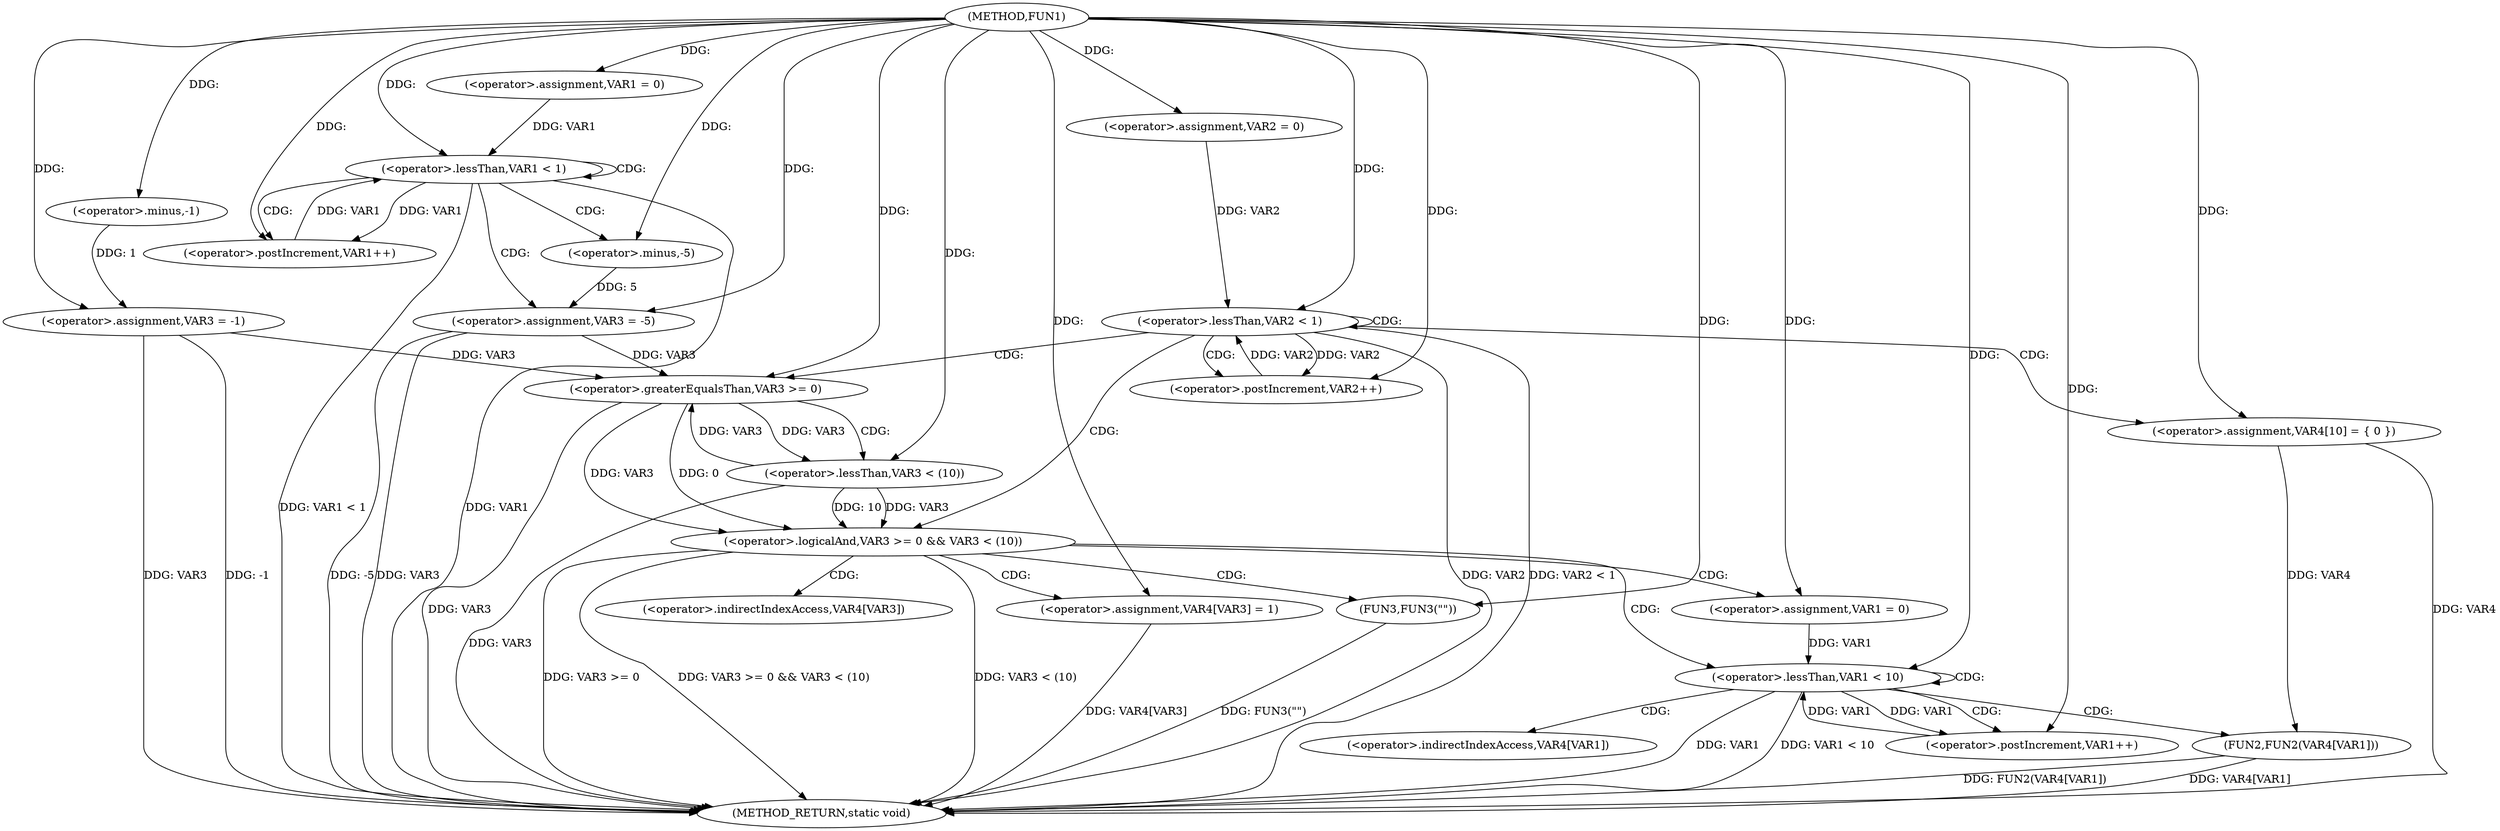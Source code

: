 digraph FUN1 {  
"1000100" [label = "(METHOD,FUN1)" ]
"1000170" [label = "(METHOD_RETURN,static void)" ]
"1000105" [label = "(<operator>.assignment,VAR3 = -1)" ]
"1000107" [label = "(<operator>.minus,-1)" ]
"1000110" [label = "(<operator>.assignment,VAR1 = 0)" ]
"1000113" [label = "(<operator>.lessThan,VAR1 < 1)" ]
"1000116" [label = "(<operator>.postIncrement,VAR1++)" ]
"1000119" [label = "(<operator>.assignment,VAR3 = -5)" ]
"1000121" [label = "(<operator>.minus,-5)" ]
"1000124" [label = "(<operator>.assignment,VAR2 = 0)" ]
"1000127" [label = "(<operator>.lessThan,VAR2 < 1)" ]
"1000130" [label = "(<operator>.postIncrement,VAR2++)" ]
"1000136" [label = "(<operator>.assignment,VAR4[10] = { 0 })" ]
"1000139" [label = "(<operator>.logicalAnd,VAR3 >= 0 && VAR3 < (10))" ]
"1000140" [label = "(<operator>.greaterEqualsThan,VAR3 >= 0)" ]
"1000143" [label = "(<operator>.lessThan,VAR3 < (10))" ]
"1000147" [label = "(<operator>.assignment,VAR4[VAR3] = 1)" ]
"1000153" [label = "(<operator>.assignment,VAR1 = 0)" ]
"1000156" [label = "(<operator>.lessThan,VAR1 < 10)" ]
"1000159" [label = "(<operator>.postIncrement,VAR1++)" ]
"1000162" [label = "(FUN2,FUN2(VAR4[VAR1]))" ]
"1000168" [label = "(FUN3,FUN3(\"\"))" ]
"1000148" [label = "(<operator>.indirectIndexAccess,VAR4[VAR3])" ]
"1000163" [label = "(<operator>.indirectIndexAccess,VAR4[VAR1])" ]
  "1000105" -> "1000170"  [ label = "DDG: -1"] 
  "1000156" -> "1000170"  [ label = "DDG: VAR1"] 
  "1000113" -> "1000170"  [ label = "DDG: VAR1"] 
  "1000139" -> "1000170"  [ label = "DDG: VAR3 >= 0"] 
  "1000143" -> "1000170"  [ label = "DDG: VAR3"] 
  "1000119" -> "1000170"  [ label = "DDG: -5"] 
  "1000147" -> "1000170"  [ label = "DDG: VAR4[VAR3]"] 
  "1000168" -> "1000170"  [ label = "DDG: FUN3(\"\")"] 
  "1000140" -> "1000170"  [ label = "DDG: VAR3"] 
  "1000139" -> "1000170"  [ label = "DDG: VAR3 >= 0 && VAR3 < (10)"] 
  "1000127" -> "1000170"  [ label = "DDG: VAR2 < 1"] 
  "1000113" -> "1000170"  [ label = "DDG: VAR1 < 1"] 
  "1000119" -> "1000170"  [ label = "DDG: VAR3"] 
  "1000139" -> "1000170"  [ label = "DDG: VAR3 < (10)"] 
  "1000127" -> "1000170"  [ label = "DDG: VAR2"] 
  "1000156" -> "1000170"  [ label = "DDG: VAR1 < 10"] 
  "1000162" -> "1000170"  [ label = "DDG: VAR4[VAR1]"] 
  "1000162" -> "1000170"  [ label = "DDG: FUN2(VAR4[VAR1])"] 
  "1000136" -> "1000170"  [ label = "DDG: VAR4"] 
  "1000105" -> "1000170"  [ label = "DDG: VAR3"] 
  "1000107" -> "1000105"  [ label = "DDG: 1"] 
  "1000100" -> "1000105"  [ label = "DDG: "] 
  "1000100" -> "1000107"  [ label = "DDG: "] 
  "1000100" -> "1000110"  [ label = "DDG: "] 
  "1000116" -> "1000113"  [ label = "DDG: VAR1"] 
  "1000110" -> "1000113"  [ label = "DDG: VAR1"] 
  "1000100" -> "1000113"  [ label = "DDG: "] 
  "1000113" -> "1000116"  [ label = "DDG: VAR1"] 
  "1000100" -> "1000116"  [ label = "DDG: "] 
  "1000121" -> "1000119"  [ label = "DDG: 5"] 
  "1000100" -> "1000119"  [ label = "DDG: "] 
  "1000100" -> "1000121"  [ label = "DDG: "] 
  "1000100" -> "1000124"  [ label = "DDG: "] 
  "1000124" -> "1000127"  [ label = "DDG: VAR2"] 
  "1000130" -> "1000127"  [ label = "DDG: VAR2"] 
  "1000100" -> "1000127"  [ label = "DDG: "] 
  "1000127" -> "1000130"  [ label = "DDG: VAR2"] 
  "1000100" -> "1000130"  [ label = "DDG: "] 
  "1000100" -> "1000136"  [ label = "DDG: "] 
  "1000140" -> "1000139"  [ label = "DDG: VAR3"] 
  "1000140" -> "1000139"  [ label = "DDG: 0"] 
  "1000143" -> "1000140"  [ label = "DDG: VAR3"] 
  "1000119" -> "1000140"  [ label = "DDG: VAR3"] 
  "1000105" -> "1000140"  [ label = "DDG: VAR3"] 
  "1000100" -> "1000140"  [ label = "DDG: "] 
  "1000143" -> "1000139"  [ label = "DDG: VAR3"] 
  "1000143" -> "1000139"  [ label = "DDG: 10"] 
  "1000140" -> "1000143"  [ label = "DDG: VAR3"] 
  "1000100" -> "1000143"  [ label = "DDG: "] 
  "1000100" -> "1000147"  [ label = "DDG: "] 
  "1000100" -> "1000153"  [ label = "DDG: "] 
  "1000159" -> "1000156"  [ label = "DDG: VAR1"] 
  "1000153" -> "1000156"  [ label = "DDG: VAR1"] 
  "1000100" -> "1000156"  [ label = "DDG: "] 
  "1000156" -> "1000159"  [ label = "DDG: VAR1"] 
  "1000100" -> "1000159"  [ label = "DDG: "] 
  "1000136" -> "1000162"  [ label = "DDG: VAR4"] 
  "1000100" -> "1000168"  [ label = "DDG: "] 
  "1000113" -> "1000121"  [ label = "CDG: "] 
  "1000113" -> "1000116"  [ label = "CDG: "] 
  "1000113" -> "1000113"  [ label = "CDG: "] 
  "1000113" -> "1000119"  [ label = "CDG: "] 
  "1000127" -> "1000127"  [ label = "CDG: "] 
  "1000127" -> "1000130"  [ label = "CDG: "] 
  "1000127" -> "1000139"  [ label = "CDG: "] 
  "1000127" -> "1000136"  [ label = "CDG: "] 
  "1000127" -> "1000140"  [ label = "CDG: "] 
  "1000139" -> "1000168"  [ label = "CDG: "] 
  "1000139" -> "1000153"  [ label = "CDG: "] 
  "1000139" -> "1000156"  [ label = "CDG: "] 
  "1000139" -> "1000147"  [ label = "CDG: "] 
  "1000139" -> "1000148"  [ label = "CDG: "] 
  "1000140" -> "1000143"  [ label = "CDG: "] 
  "1000156" -> "1000163"  [ label = "CDG: "] 
  "1000156" -> "1000159"  [ label = "CDG: "] 
  "1000156" -> "1000156"  [ label = "CDG: "] 
  "1000156" -> "1000162"  [ label = "CDG: "] 
}
